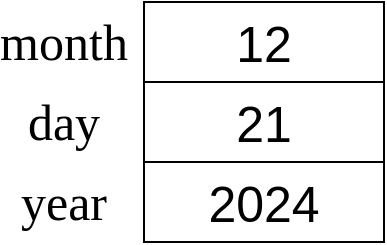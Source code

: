 <mxfile version="22.1.11" type="device">
  <diagram name="第 1 页" id="_bN0hZ52DomQzOWsMPh_">
    <mxGraphModel dx="794" dy="519" grid="1" gridSize="10" guides="1" tooltips="1" connect="1" arrows="1" fold="1" page="1" pageScale="1" pageWidth="827" pageHeight="1169" math="0" shadow="0">
      <root>
        <mxCell id="0" />
        <mxCell id="1" parent="0" />
        <mxCell id="K5fx3m0hJtjB5EVNiUFf-1" value="" style="rounded=0;whiteSpace=wrap;html=1;fillColor=none;" vertex="1" parent="1">
          <mxGeometry x="280" y="200" width="120" height="120" as="geometry" />
        </mxCell>
        <mxCell id="K5fx3m0hJtjB5EVNiUFf-2" value="&lt;font style=&quot;font-size: 25px;&quot;&gt;12&lt;/font&gt;" style="rounded=0;whiteSpace=wrap;html=1;fillColor=none;" vertex="1" parent="1">
          <mxGeometry x="280" y="200" width="120" height="40" as="geometry" />
        </mxCell>
        <mxCell id="K5fx3m0hJtjB5EVNiUFf-3" value="&lt;font style=&quot;font-size: 25px;&quot;&gt;21&lt;/font&gt;" style="rounded=0;whiteSpace=wrap;html=1;fillColor=none;" vertex="1" parent="1">
          <mxGeometry x="280" y="240" width="120" height="40" as="geometry" />
        </mxCell>
        <mxCell id="K5fx3m0hJtjB5EVNiUFf-4" value="&lt;font style=&quot;font-size: 25px;&quot;&gt;2024&lt;/font&gt;" style="rounded=0;whiteSpace=wrap;html=1;fillColor=none;" vertex="1" parent="1">
          <mxGeometry x="280" y="280" width="120" height="40" as="geometry" />
        </mxCell>
        <mxCell id="K5fx3m0hJtjB5EVNiUFf-5" value="&lt;font style=&quot;font-size: 25px;&quot; face=&quot;Times New Roman&quot;&gt;month&lt;/font&gt;" style="text;html=1;strokeColor=none;fillColor=none;align=center;verticalAlign=middle;whiteSpace=wrap;rounded=0;" vertex="1" parent="1">
          <mxGeometry x="210" y="205" width="60" height="30" as="geometry" />
        </mxCell>
        <mxCell id="K5fx3m0hJtjB5EVNiUFf-6" value="&lt;font style=&quot;font-size: 25px;&quot; face=&quot;Times New Roman&quot;&gt;day&lt;/font&gt;" style="text;html=1;strokeColor=none;fillColor=none;align=center;verticalAlign=middle;whiteSpace=wrap;rounded=0;" vertex="1" parent="1">
          <mxGeometry x="210" y="245" width="60" height="30" as="geometry" />
        </mxCell>
        <mxCell id="K5fx3m0hJtjB5EVNiUFf-7" value="&lt;font style=&quot;font-size: 25px;&quot; face=&quot;Times New Roman&quot;&gt;year&lt;/font&gt;" style="text;html=1;strokeColor=none;fillColor=none;align=center;verticalAlign=middle;whiteSpace=wrap;rounded=0;" vertex="1" parent="1">
          <mxGeometry x="210" y="285" width="60" height="30" as="geometry" />
        </mxCell>
      </root>
    </mxGraphModel>
  </diagram>
</mxfile>
